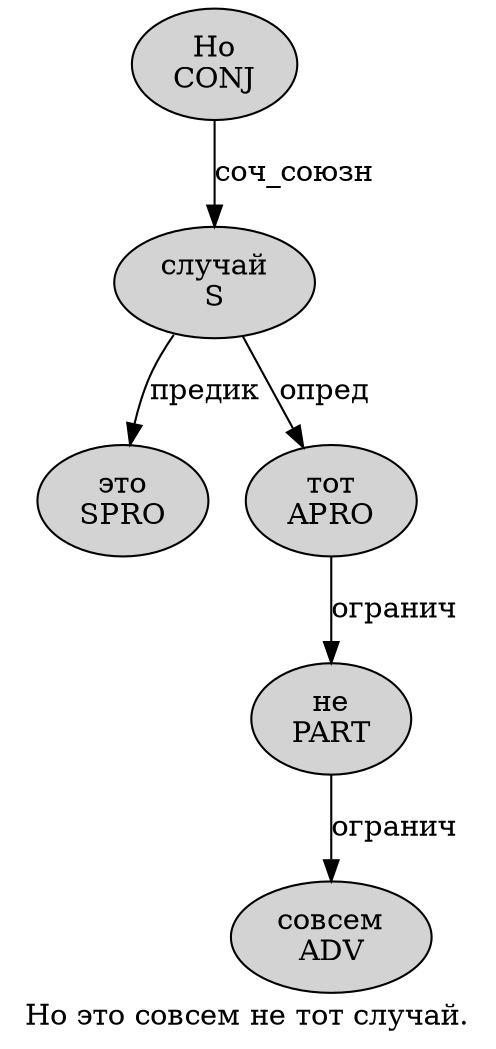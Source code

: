 digraph SENTENCE_767 {
	graph [label="Но это совсем не тот случай."]
	node [style=filled]
		0 [label="Но
CONJ" color="" fillcolor=lightgray penwidth=1 shape=ellipse]
		1 [label="это
SPRO" color="" fillcolor=lightgray penwidth=1 shape=ellipse]
		2 [label="совсем
ADV" color="" fillcolor=lightgray penwidth=1 shape=ellipse]
		3 [label="не
PART" color="" fillcolor=lightgray penwidth=1 shape=ellipse]
		4 [label="тот
APRO" color="" fillcolor=lightgray penwidth=1 shape=ellipse]
		5 [label="случай
S" color="" fillcolor=lightgray penwidth=1 shape=ellipse]
			5 -> 1 [label="предик"]
			5 -> 4 [label="опред"]
			0 -> 5 [label="соч_союзн"]
			3 -> 2 [label="огранич"]
			4 -> 3 [label="огранич"]
}
